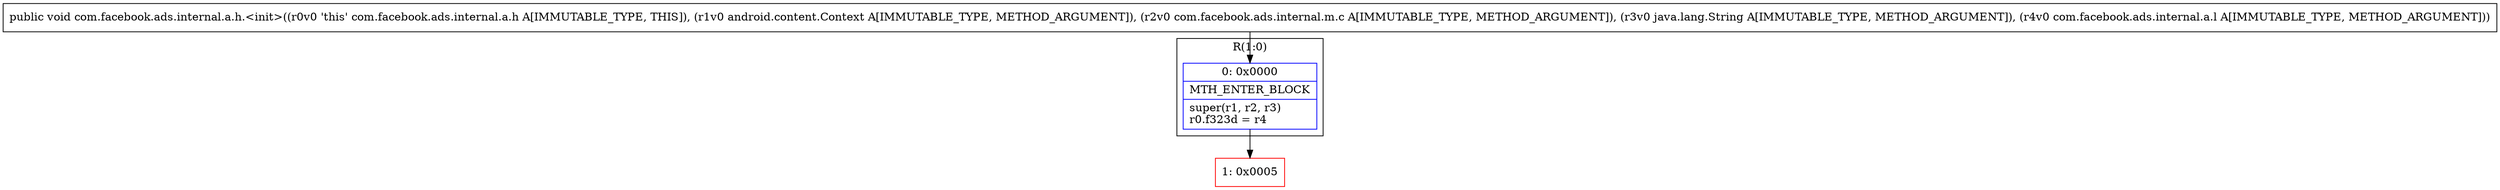 digraph "CFG forcom.facebook.ads.internal.a.h.\<init\>(Landroid\/content\/Context;Lcom\/facebook\/ads\/internal\/m\/c;Ljava\/lang\/String;Lcom\/facebook\/ads\/internal\/a\/l;)V" {
subgraph cluster_Region_895634706 {
label = "R(1:0)";
node [shape=record,color=blue];
Node_0 [shape=record,label="{0\:\ 0x0000|MTH_ENTER_BLOCK\l|super(r1, r2, r3)\lr0.f323d = r4\l}"];
}
Node_1 [shape=record,color=red,label="{1\:\ 0x0005}"];
MethodNode[shape=record,label="{public void com.facebook.ads.internal.a.h.\<init\>((r0v0 'this' com.facebook.ads.internal.a.h A[IMMUTABLE_TYPE, THIS]), (r1v0 android.content.Context A[IMMUTABLE_TYPE, METHOD_ARGUMENT]), (r2v0 com.facebook.ads.internal.m.c A[IMMUTABLE_TYPE, METHOD_ARGUMENT]), (r3v0 java.lang.String A[IMMUTABLE_TYPE, METHOD_ARGUMENT]), (r4v0 com.facebook.ads.internal.a.l A[IMMUTABLE_TYPE, METHOD_ARGUMENT])) }"];
MethodNode -> Node_0;
Node_0 -> Node_1;
}

